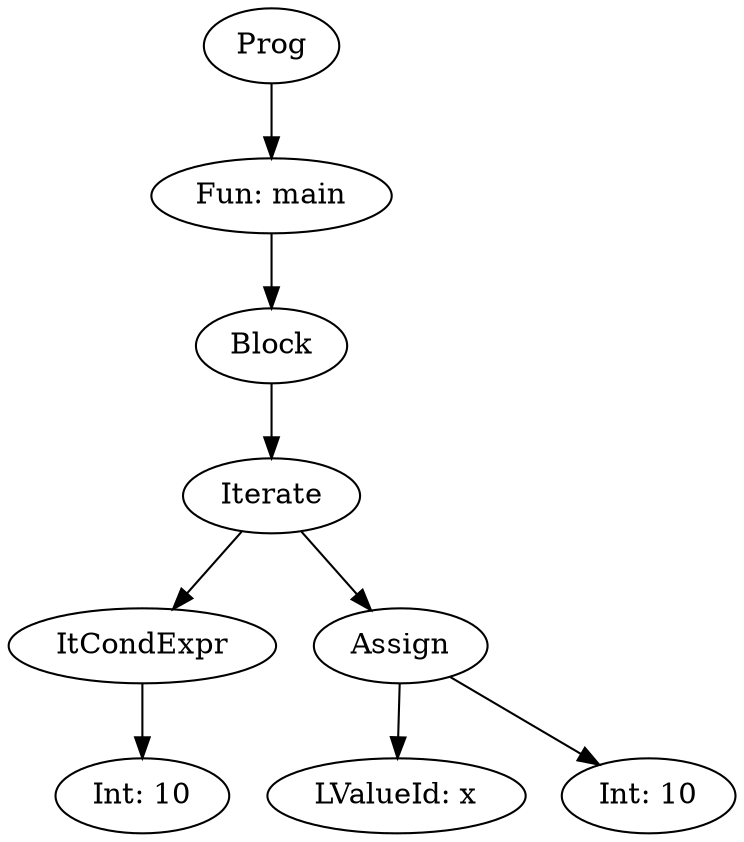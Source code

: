 digraph AST {
"Prog2001112025" [label="Prog"];
"Fun1908153060" [label="Fun: main"];
"Prog2001112025" -> "Fun1908153060";
"CmdBlock116211441" [label="Block"];
"Fun1908153060" -> "CmdBlock116211441";
"CmdIterate607635164" [label="Iterate"];
"CmdBlock116211441" -> "CmdIterate607635164";
"ItCondExpr529116035" [label="ItCondExpr"];
"CmdIterate607635164" -> "ItCondExpr529116035";
"ExpInt242481580" [label="Int: 10"];
"ItCondExpr529116035" -> "ExpInt242481580";
"CmdAssign242131142" [label="Assign"];
"CmdIterate607635164" -> "CmdAssign242131142";
"LValueId1782113663" [label="LValueId: x"];
"CmdAssign242131142" -> "LValueId1782113663";
"ExpInt1433867275" [label="Int: 10"];
"CmdAssign242131142" -> "ExpInt1433867275";
}
